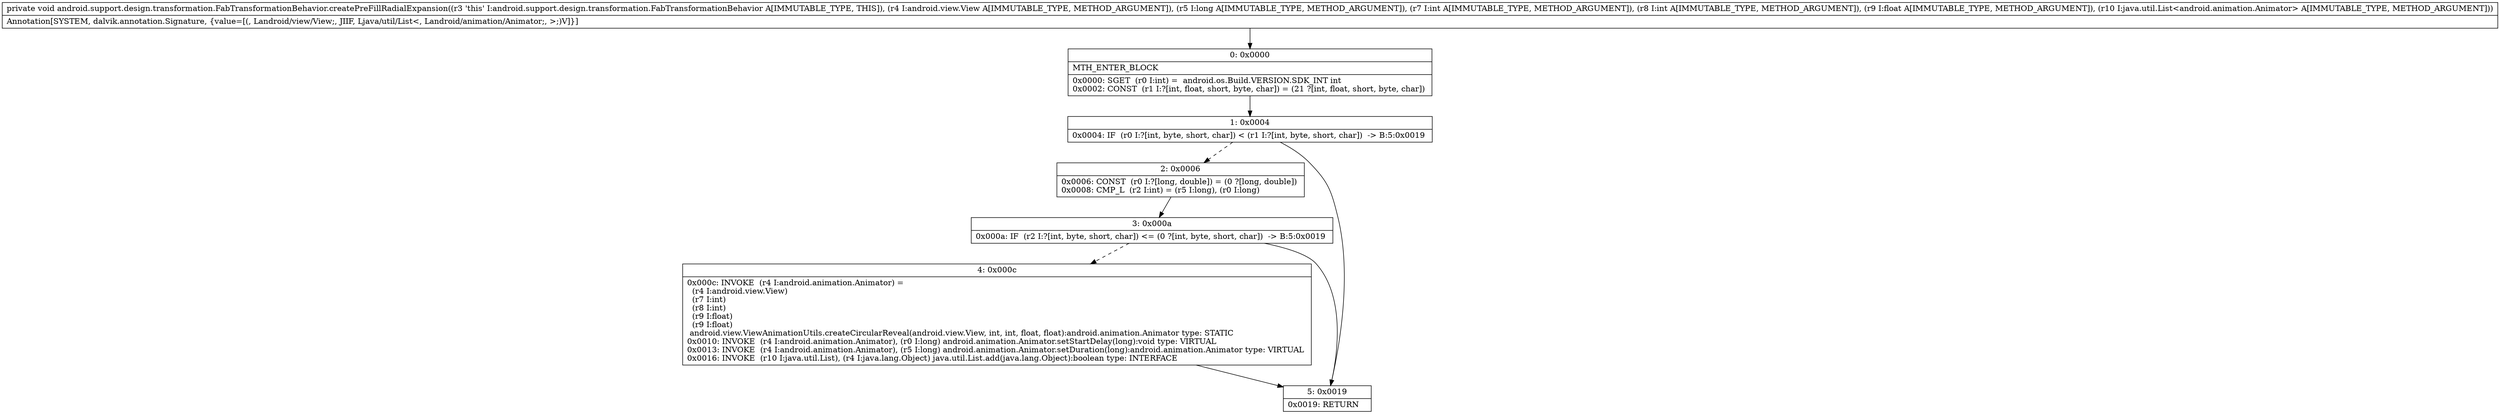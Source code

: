digraph "CFG forandroid.support.design.transformation.FabTransformationBehavior.createPreFillRadialExpansion(Landroid\/view\/View;JIIFLjava\/util\/List;)V" {
Node_0 [shape=record,label="{0\:\ 0x0000|MTH_ENTER_BLOCK\l|0x0000: SGET  (r0 I:int) =  android.os.Build.VERSION.SDK_INT int \l0x0002: CONST  (r1 I:?[int, float, short, byte, char]) = (21 ?[int, float, short, byte, char]) \l}"];
Node_1 [shape=record,label="{1\:\ 0x0004|0x0004: IF  (r0 I:?[int, byte, short, char]) \< (r1 I:?[int, byte, short, char])  \-\> B:5:0x0019 \l}"];
Node_2 [shape=record,label="{2\:\ 0x0006|0x0006: CONST  (r0 I:?[long, double]) = (0 ?[long, double]) \l0x0008: CMP_L  (r2 I:int) = (r5 I:long), (r0 I:long) \l}"];
Node_3 [shape=record,label="{3\:\ 0x000a|0x000a: IF  (r2 I:?[int, byte, short, char]) \<= (0 ?[int, byte, short, char])  \-\> B:5:0x0019 \l}"];
Node_4 [shape=record,label="{4\:\ 0x000c|0x000c: INVOKE  (r4 I:android.animation.Animator) = \l  (r4 I:android.view.View)\l  (r7 I:int)\l  (r8 I:int)\l  (r9 I:float)\l  (r9 I:float)\l android.view.ViewAnimationUtils.createCircularReveal(android.view.View, int, int, float, float):android.animation.Animator type: STATIC \l0x0010: INVOKE  (r4 I:android.animation.Animator), (r0 I:long) android.animation.Animator.setStartDelay(long):void type: VIRTUAL \l0x0013: INVOKE  (r4 I:android.animation.Animator), (r5 I:long) android.animation.Animator.setDuration(long):android.animation.Animator type: VIRTUAL \l0x0016: INVOKE  (r10 I:java.util.List), (r4 I:java.lang.Object) java.util.List.add(java.lang.Object):boolean type: INTERFACE \l}"];
Node_5 [shape=record,label="{5\:\ 0x0019|0x0019: RETURN   \l}"];
MethodNode[shape=record,label="{private void android.support.design.transformation.FabTransformationBehavior.createPreFillRadialExpansion((r3 'this' I:android.support.design.transformation.FabTransformationBehavior A[IMMUTABLE_TYPE, THIS]), (r4 I:android.view.View A[IMMUTABLE_TYPE, METHOD_ARGUMENT]), (r5 I:long A[IMMUTABLE_TYPE, METHOD_ARGUMENT]), (r7 I:int A[IMMUTABLE_TYPE, METHOD_ARGUMENT]), (r8 I:int A[IMMUTABLE_TYPE, METHOD_ARGUMENT]), (r9 I:float A[IMMUTABLE_TYPE, METHOD_ARGUMENT]), (r10 I:java.util.List\<android.animation.Animator\> A[IMMUTABLE_TYPE, METHOD_ARGUMENT]))  | Annotation[SYSTEM, dalvik.annotation.Signature, \{value=[(, Landroid\/view\/View;, JIIF, Ljava\/util\/List\<, Landroid\/animation\/Animator;, \>;)V]\}]\l}"];
MethodNode -> Node_0;
Node_0 -> Node_1;
Node_1 -> Node_2[style=dashed];
Node_1 -> Node_5;
Node_2 -> Node_3;
Node_3 -> Node_4[style=dashed];
Node_3 -> Node_5;
Node_4 -> Node_5;
}

